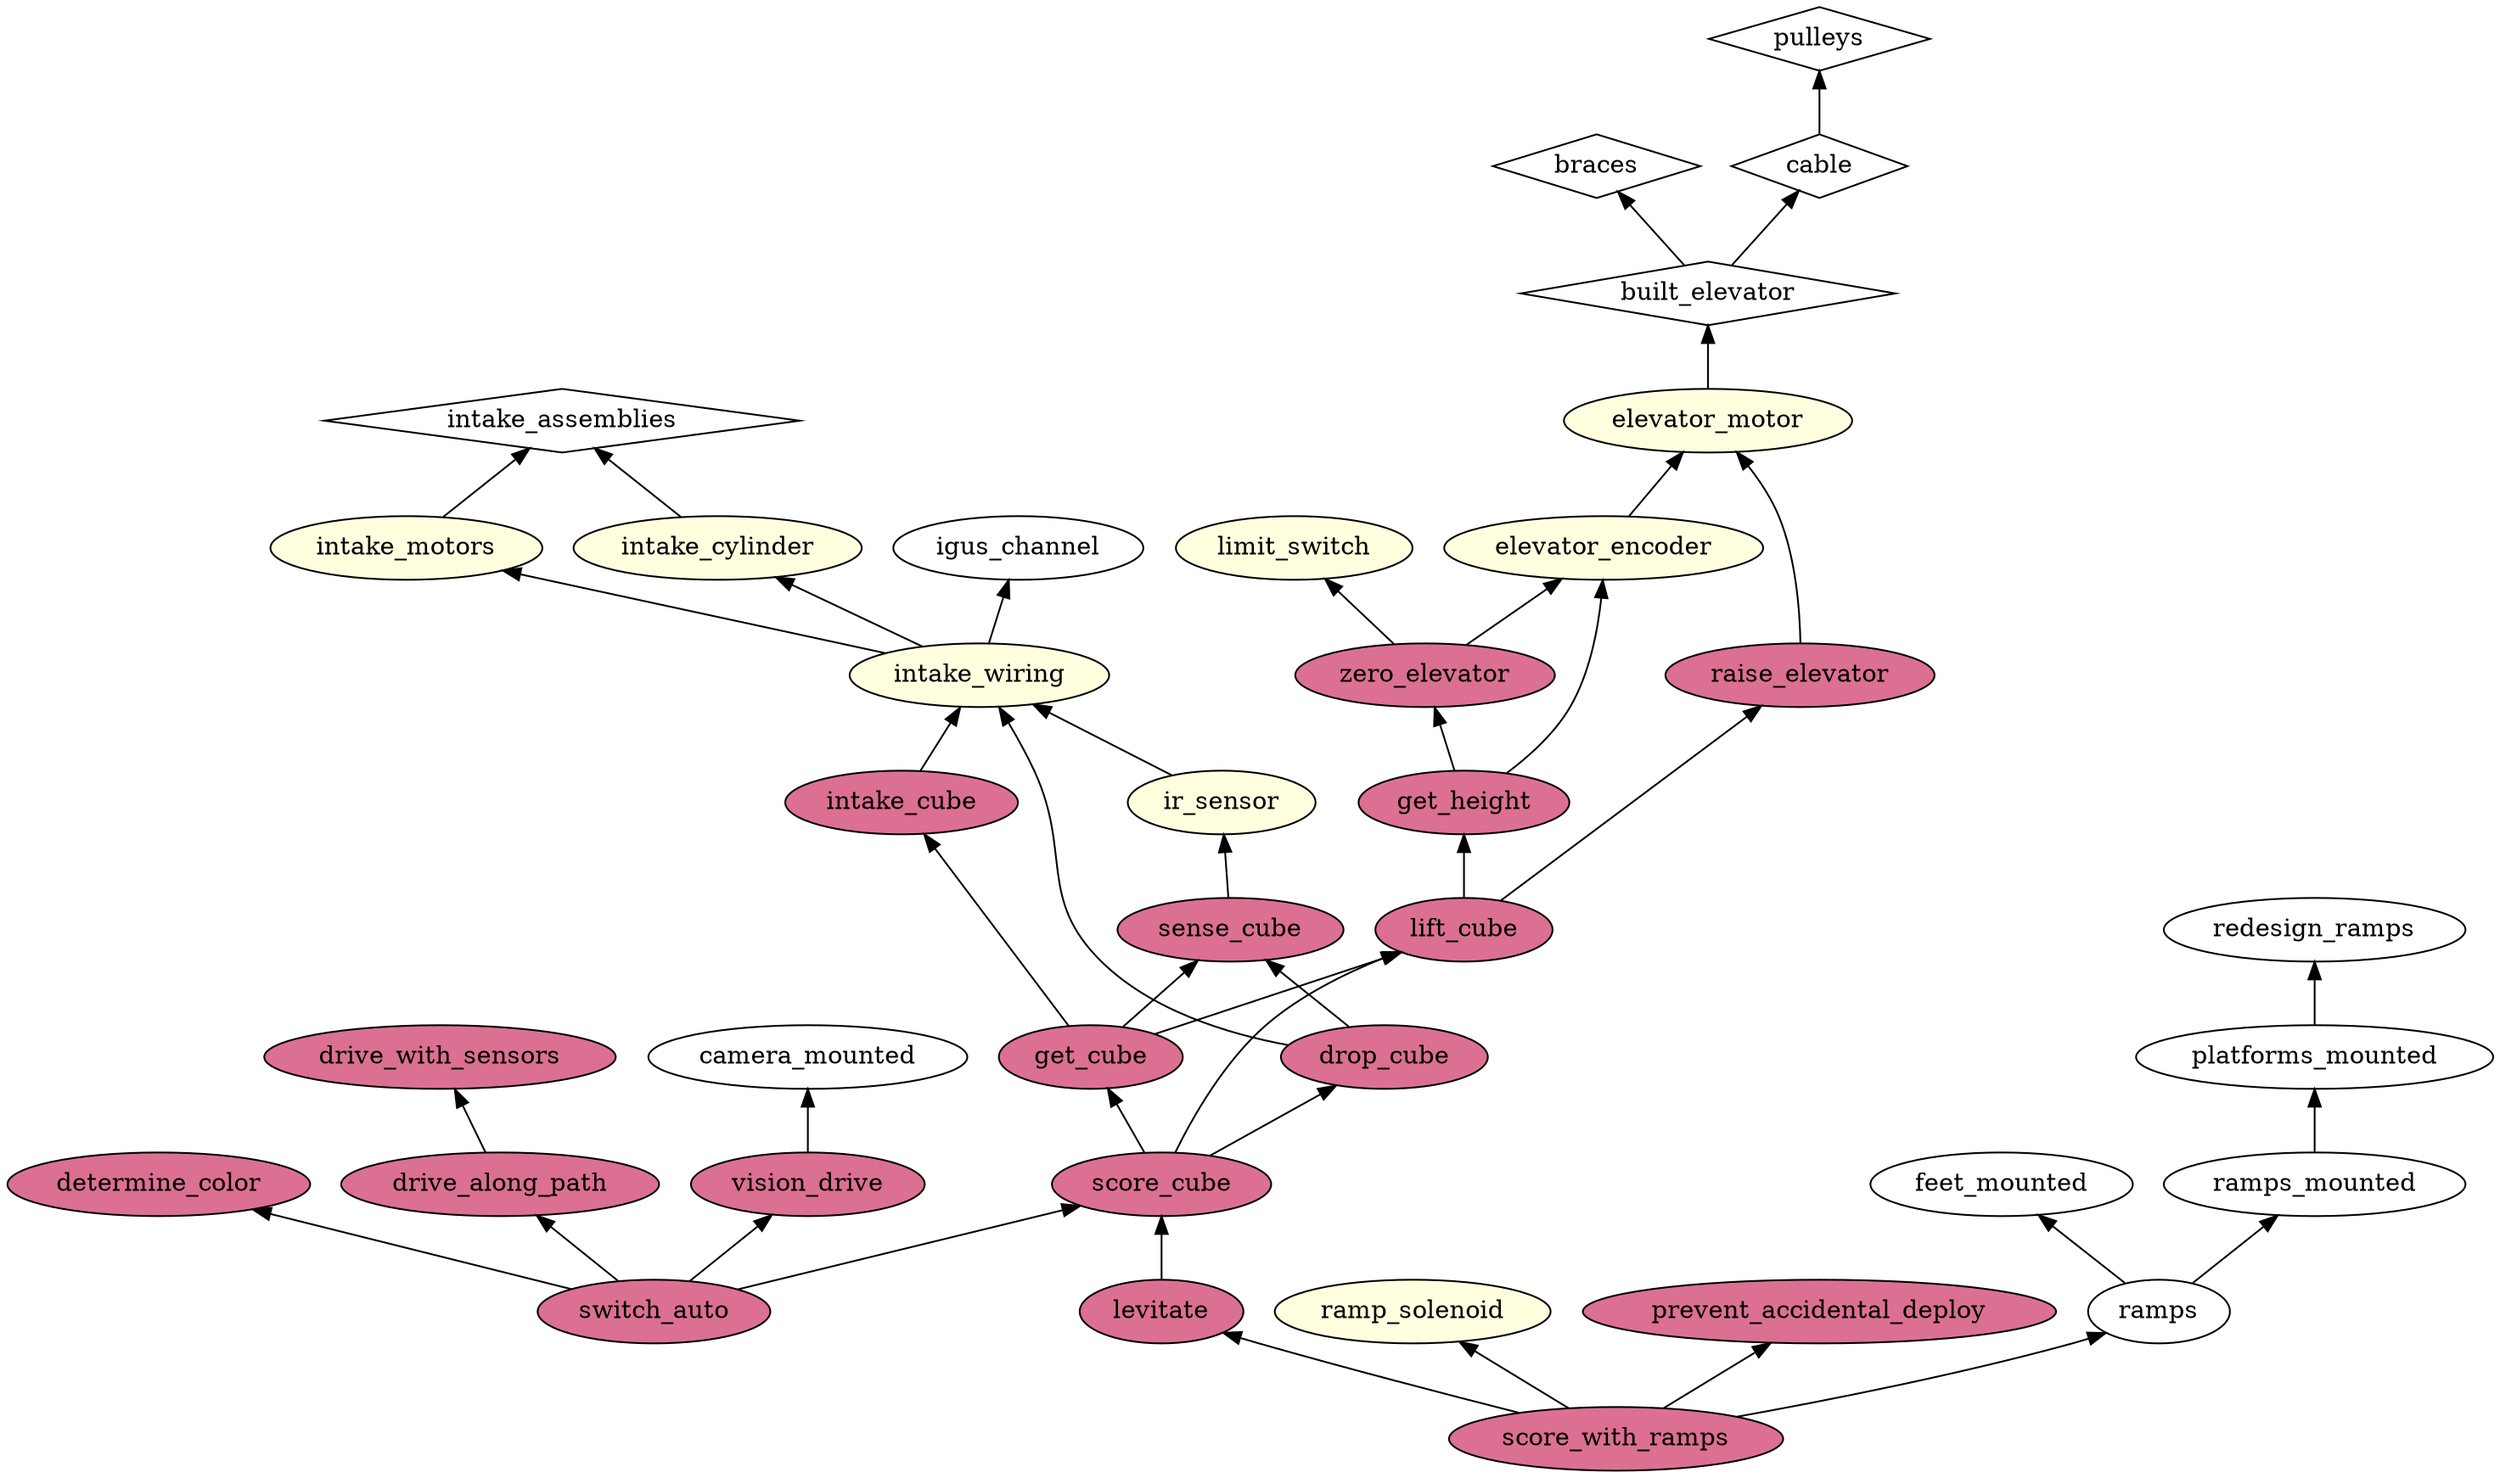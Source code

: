 digraph g {
	rankdir=BT
	ordering=out
	subgraph programming {
		node[style=filled, fillcolor=palevioletred]
		score_cube; get_cube; lift_cube; drop_cube; intake_cube; sense_cube; get_height; zero_elevator; raise_elevator; switch_auto; determine_color; drive_along_path; drive_with_sensors; vision_drive; score_with_ramps; prevent_accidental_deploy; levitate;
	}
	subgraph electrical {
		node[style=filled, fillcolor=lightyellow]
		intake_wiring; intake_motors; intake_cylinder; ir_sensor; limit_switch; elevator_encoder; elevator_motor; ramp_solenoid
	}
	subgraph complete {
		node[shape=diamond]
		pulleys; cable; braces; built_elevator; intake_assemblies
	}
	score_cube -> get_cube
	score_cube -> lift_cube
	score_cube -> drop_cube
	get_cube -> intake_cube
	get_cube -> sense_cube
	get_cube -> lift_cube
	lift_cube -> get_height
	lift_cube -> raise_elevator
	built_elevator -> braces
	built_elevator -> cable
	cable -> pulleys
	raise_elevator -> elevator_motor
	elevator_motor -> built_elevator
	get_height -> zero_elevator
	zero_elevator -> limit_switch
	get_height -> elevator_encoder
	elevator_encoder -> elevator_motor
	zero_elevator -> elevator_encoder
	intake_cube -> intake_wiring
	intake_motors -> intake_assemblies
	intake_cylinder -> intake_assemblies
	intake_wiring -> intake_motors
	intake_wiring -> intake_cylinder
	intake_wiring -> igus_channel
	sense_cube -> ir_sensor
	ir_sensor -> intake_wiring
	drop_cube -> intake_wiring
	drop_cube -> sense_cube
	switch_auto -> determine_color
	switch_auto -> drive_along_path
	switch_auto -> vision_drive
	switch_auto -> score_cube
	vision_drive -> camera_mounted
	drive_along_path -> drive_with_sensors
	score_with_ramps -> levitate
	score_with_ramps -> ramp_solenoid
	score_with_ramps -> prevent_accidental_deploy
	score_with_ramps -> ramps
	ramps -> feet_mounted
	ramps -> ramps_mounted
	ramps_mounted -> platforms_mounted
	platforms_mounted -> redesign_ramps
	levitate -> score_cube
}
